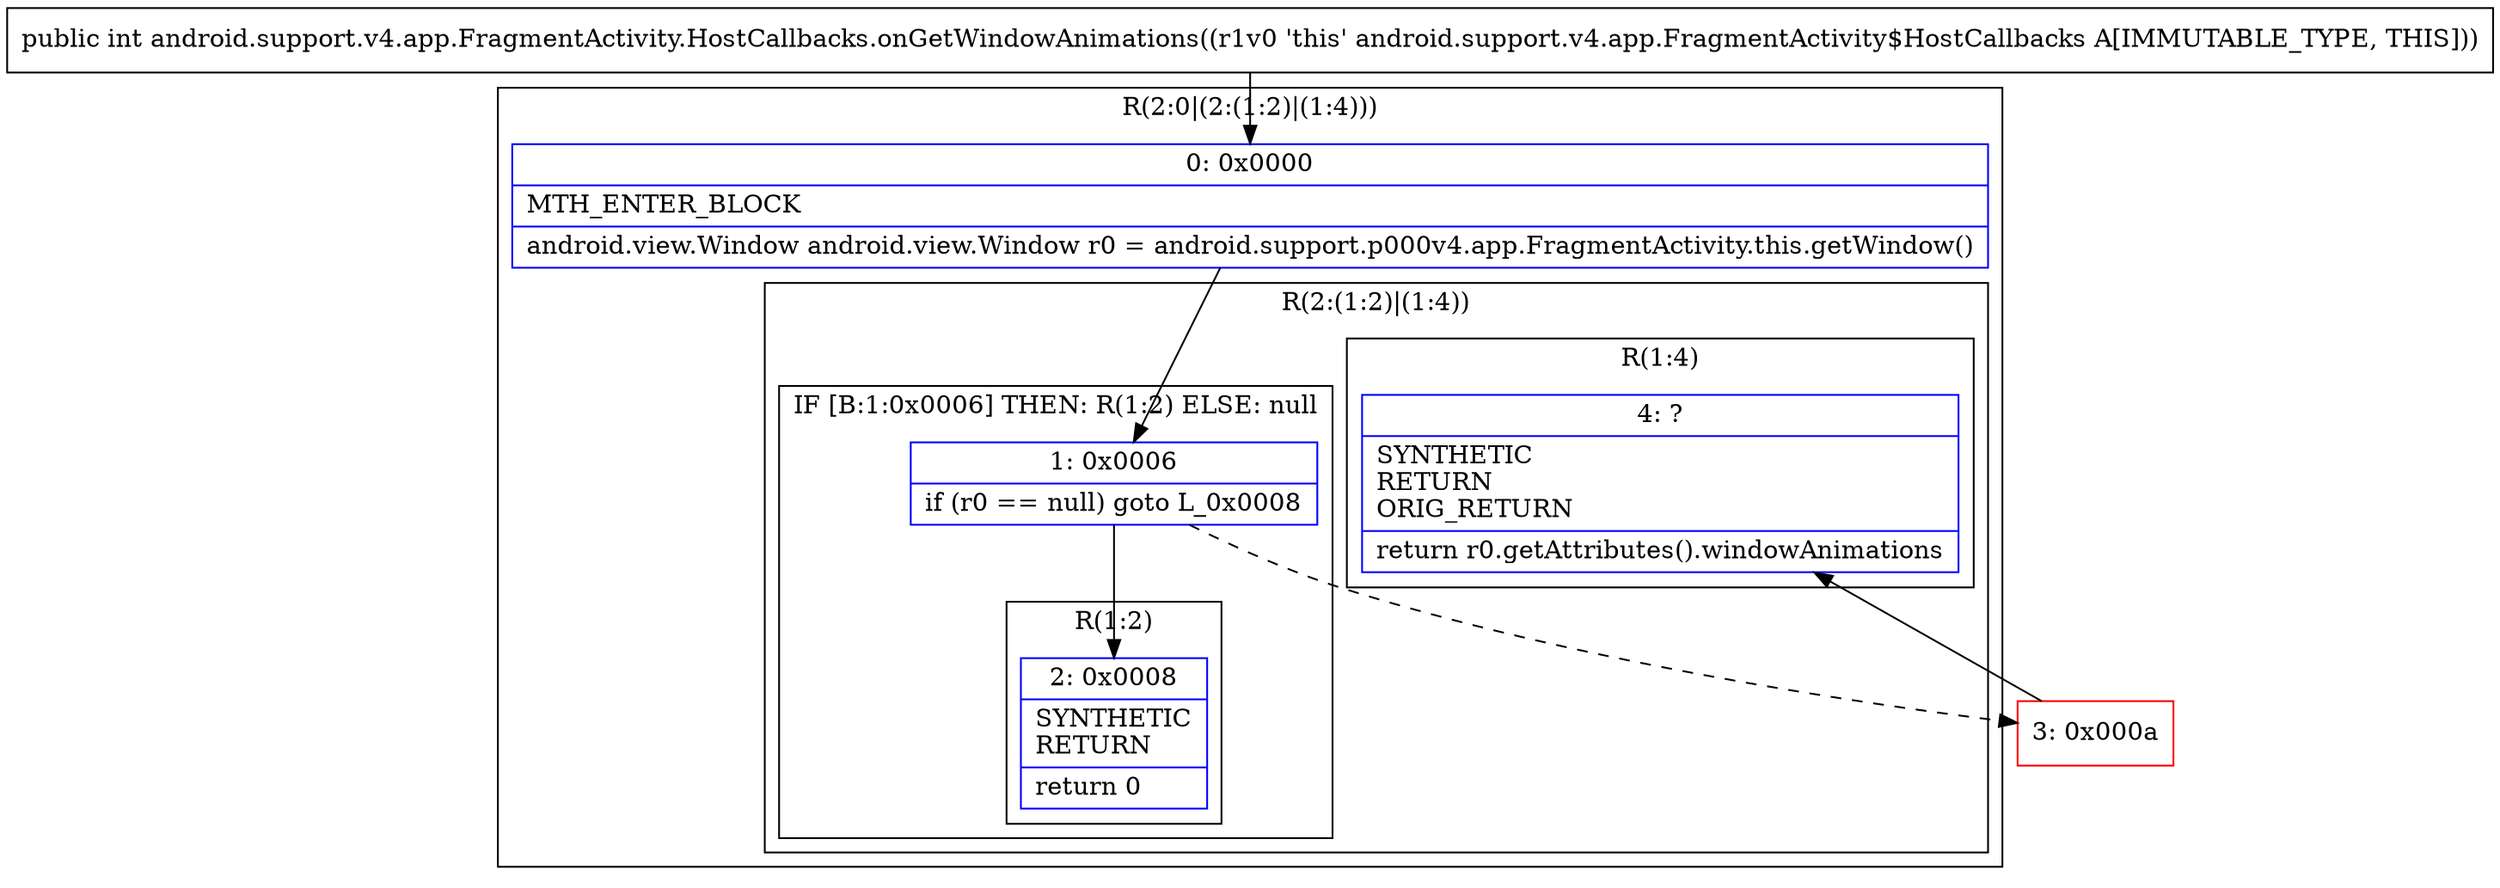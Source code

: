 digraph "CFG forandroid.support.v4.app.FragmentActivity.HostCallbacks.onGetWindowAnimations()I" {
subgraph cluster_Region_1943185417 {
label = "R(2:0|(2:(1:2)|(1:4)))";
node [shape=record,color=blue];
Node_0 [shape=record,label="{0\:\ 0x0000|MTH_ENTER_BLOCK\l|android.view.Window android.view.Window r0 = android.support.p000v4.app.FragmentActivity.this.getWindow()\l}"];
subgraph cluster_Region_1506437938 {
label = "R(2:(1:2)|(1:4))";
node [shape=record,color=blue];
subgraph cluster_IfRegion_1424218715 {
label = "IF [B:1:0x0006] THEN: R(1:2) ELSE: null";
node [shape=record,color=blue];
Node_1 [shape=record,label="{1\:\ 0x0006|if (r0 == null) goto L_0x0008\l}"];
subgraph cluster_Region_146782371 {
label = "R(1:2)";
node [shape=record,color=blue];
Node_2 [shape=record,label="{2\:\ 0x0008|SYNTHETIC\lRETURN\l|return 0\l}"];
}
}
subgraph cluster_Region_1852862575 {
label = "R(1:4)";
node [shape=record,color=blue];
Node_4 [shape=record,label="{4\:\ ?|SYNTHETIC\lRETURN\lORIG_RETURN\l|return r0.getAttributes().windowAnimations\l}"];
}
}
}
Node_3 [shape=record,color=red,label="{3\:\ 0x000a}"];
MethodNode[shape=record,label="{public int android.support.v4.app.FragmentActivity.HostCallbacks.onGetWindowAnimations((r1v0 'this' android.support.v4.app.FragmentActivity$HostCallbacks A[IMMUTABLE_TYPE, THIS])) }"];
MethodNode -> Node_0;
Node_0 -> Node_1;
Node_1 -> Node_2;
Node_1 -> Node_3[style=dashed];
Node_3 -> Node_4;
}

